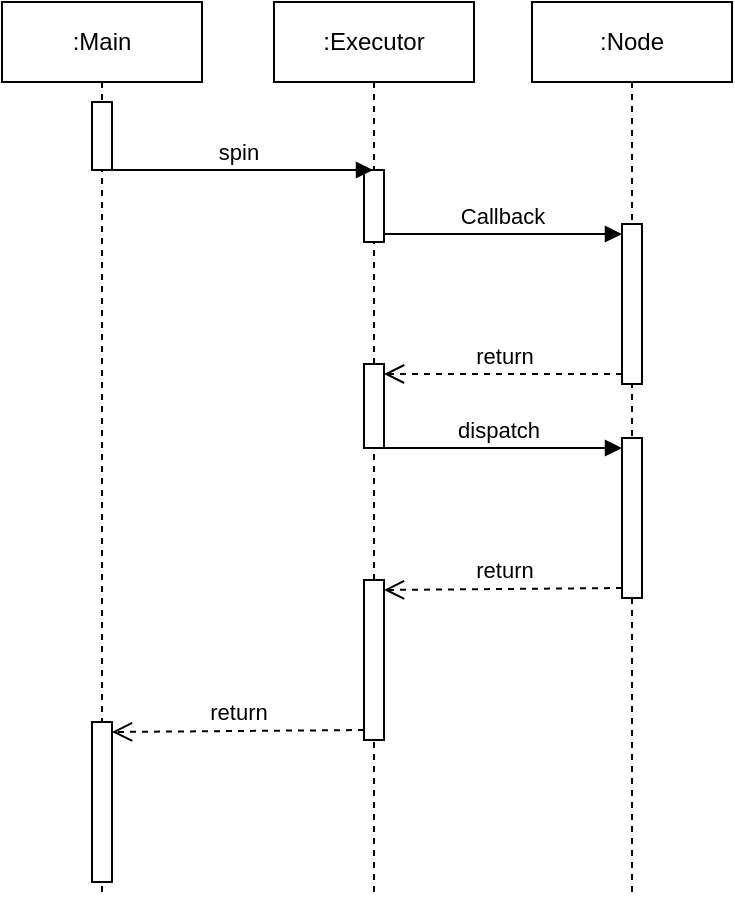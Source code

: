 <mxfile version="22.1.2" type="device">
  <diagram name="Page-1" id="2YBvvXClWsGukQMizWep">
    <mxGraphModel dx="989" dy="581" grid="0" gridSize="10" guides="1" tooltips="1" connect="1" arrows="1" fold="1" page="1" pageScale="1" pageWidth="850" pageHeight="1100" math="0" shadow="0">
      <root>
        <mxCell id="0" />
        <mxCell id="1" parent="0" />
        <mxCell id="3ht_mySO1QTC6cHVY3LA-8" value=":Main" style="shape=umlLifeline;perimeter=lifelinePerimeter;whiteSpace=wrap;html=1;container=1;dropTarget=0;collapsible=0;recursiveResize=0;outlineConnect=0;portConstraint=eastwest;newEdgeStyle={&quot;curved&quot;:0,&quot;rounded&quot;:0};" vertex="1" parent="1">
          <mxGeometry x="149" y="102" width="100" height="448" as="geometry" />
        </mxCell>
        <mxCell id="3ht_mySO1QTC6cHVY3LA-7" value="" style="html=1;points=[[0,0,0,0,5],[0,1,0,0,-5],[1,0,0,0,5],[1,1,0,0,-5]];perimeter=orthogonalPerimeter;outlineConnect=0;targetShapes=umlLifeline;portConstraint=eastwest;newEdgeStyle={&quot;curved&quot;:0,&quot;rounded&quot;:0};" vertex="1" parent="3ht_mySO1QTC6cHVY3LA-8">
          <mxGeometry x="45" y="50" width="10" height="34" as="geometry" />
        </mxCell>
        <mxCell id="3ht_mySO1QTC6cHVY3LA-24" value="" style="html=1;points=[[0,0,0,0,5],[0,1,0,0,-5],[1,0,0,0,5],[1,1,0,0,-5]];perimeter=orthogonalPerimeter;outlineConnect=0;targetShapes=umlLifeline;portConstraint=eastwest;newEdgeStyle={&quot;curved&quot;:0,&quot;rounded&quot;:0};" vertex="1" parent="3ht_mySO1QTC6cHVY3LA-8">
          <mxGeometry x="45" y="360" width="10" height="80" as="geometry" />
        </mxCell>
        <mxCell id="3ht_mySO1QTC6cHVY3LA-9" value=":Executor" style="shape=umlLifeline;perimeter=lifelinePerimeter;whiteSpace=wrap;html=1;container=1;dropTarget=0;collapsible=0;recursiveResize=0;outlineConnect=0;portConstraint=eastwest;newEdgeStyle={&quot;curved&quot;:0,&quot;rounded&quot;:0};" vertex="1" parent="1">
          <mxGeometry x="285" y="102" width="100" height="447" as="geometry" />
        </mxCell>
        <mxCell id="3ht_mySO1QTC6cHVY3LA-12" value="" style="html=1;points=[[0,0,0,0,5],[0,1,0,0,-5],[1,0,0,0,5],[1,1,0,0,-5]];perimeter=orthogonalPerimeter;outlineConnect=0;targetShapes=umlLifeline;portConstraint=eastwest;newEdgeStyle={&quot;curved&quot;:0,&quot;rounded&quot;:0};" vertex="1" parent="3ht_mySO1QTC6cHVY3LA-9">
          <mxGeometry x="45" y="84" width="10" height="36" as="geometry" />
        </mxCell>
        <mxCell id="3ht_mySO1QTC6cHVY3LA-18" value="" style="html=1;points=[[0,0,0,0,5],[0,1,0,0,-5],[1,0,0,0,5],[1,1,0,0,-5]];perimeter=orthogonalPerimeter;outlineConnect=0;targetShapes=umlLifeline;portConstraint=eastwest;newEdgeStyle={&quot;curved&quot;:0,&quot;rounded&quot;:0};" vertex="1" parent="3ht_mySO1QTC6cHVY3LA-9">
          <mxGeometry x="45" y="181" width="10" height="42" as="geometry" />
        </mxCell>
        <mxCell id="3ht_mySO1QTC6cHVY3LA-22" value="" style="html=1;points=[[0,0,0,0,5],[0,1,0,0,-5],[1,0,0,0,5],[1,1,0,0,-5]];perimeter=orthogonalPerimeter;outlineConnect=0;targetShapes=umlLifeline;portConstraint=eastwest;newEdgeStyle={&quot;curved&quot;:0,&quot;rounded&quot;:0};" vertex="1" parent="3ht_mySO1QTC6cHVY3LA-9">
          <mxGeometry x="45" y="289" width="10" height="80" as="geometry" />
        </mxCell>
        <mxCell id="3ht_mySO1QTC6cHVY3LA-10" value="spin" style="html=1;verticalAlign=bottom;endArrow=block;curved=0;rounded=0;" edge="1" parent="1" target="3ht_mySO1QTC6cHVY3LA-9">
          <mxGeometry width="80" relative="1" as="geometry">
            <mxPoint x="198.5" y="186" as="sourcePoint" />
            <mxPoint x="344" y="373" as="targetPoint" />
            <Array as="points">
              <mxPoint x="281" y="186" />
            </Array>
          </mxGeometry>
        </mxCell>
        <mxCell id="3ht_mySO1QTC6cHVY3LA-13" value=":Node" style="shape=umlLifeline;perimeter=lifelinePerimeter;whiteSpace=wrap;html=1;container=1;dropTarget=0;collapsible=0;recursiveResize=0;outlineConnect=0;portConstraint=eastwest;newEdgeStyle={&quot;curved&quot;:0,&quot;rounded&quot;:0};" vertex="1" parent="1">
          <mxGeometry x="414" y="102" width="100" height="448" as="geometry" />
        </mxCell>
        <mxCell id="3ht_mySO1QTC6cHVY3LA-15" value="" style="html=1;points=[[0,0,0,0,5],[0,1,0,0,-5],[1,0,0,0,5],[1,1,0,0,-5]];perimeter=orthogonalPerimeter;outlineConnect=0;targetShapes=umlLifeline;portConstraint=eastwest;newEdgeStyle={&quot;curved&quot;:0,&quot;rounded&quot;:0};" vertex="1" parent="3ht_mySO1QTC6cHVY3LA-13">
          <mxGeometry x="45" y="111" width="10" height="80" as="geometry" />
        </mxCell>
        <mxCell id="3ht_mySO1QTC6cHVY3LA-19" value="" style="html=1;points=[[0,0,0,0,5],[0,1,0,0,-5],[1,0,0,0,5],[1,1,0,0,-5]];perimeter=orthogonalPerimeter;outlineConnect=0;targetShapes=umlLifeline;portConstraint=eastwest;newEdgeStyle={&quot;curved&quot;:0,&quot;rounded&quot;:0};" vertex="1" parent="3ht_mySO1QTC6cHVY3LA-13">
          <mxGeometry x="45" y="218" width="10" height="80" as="geometry" />
        </mxCell>
        <mxCell id="3ht_mySO1QTC6cHVY3LA-16" value="Callback" style="html=1;verticalAlign=bottom;endArrow=block;curved=0;rounded=0;entryX=0;entryY=0;entryDx=0;entryDy=5;exitX=1;exitY=0.889;exitDx=0;exitDy=0;exitPerimeter=0;" edge="1" target="3ht_mySO1QTC6cHVY3LA-15" parent="1" source="3ht_mySO1QTC6cHVY3LA-12">
          <mxGeometry relative="1" as="geometry">
            <mxPoint x="340" y="223" as="sourcePoint" />
          </mxGeometry>
        </mxCell>
        <mxCell id="3ht_mySO1QTC6cHVY3LA-17" value="return" style="html=1;verticalAlign=bottom;endArrow=open;dashed=1;endSize=8;curved=0;rounded=0;exitX=0;exitY=1;exitDx=0;exitDy=-5;entryX=1;entryY=0;entryDx=0;entryDy=5;entryPerimeter=0;" edge="1" source="3ht_mySO1QTC6cHVY3LA-15" parent="1" target="3ht_mySO1QTC6cHVY3LA-18">
          <mxGeometry relative="1" as="geometry">
            <mxPoint x="339" y="293" as="targetPoint" />
          </mxGeometry>
        </mxCell>
        <mxCell id="3ht_mySO1QTC6cHVY3LA-20" value="dispatch" style="html=1;verticalAlign=bottom;endArrow=block;curved=0;rounded=0;entryX=0;entryY=0;entryDx=0;entryDy=5;" edge="1" target="3ht_mySO1QTC6cHVY3LA-19" parent="1" source="3ht_mySO1QTC6cHVY3LA-9">
          <mxGeometry relative="1" as="geometry">
            <mxPoint x="387" y="325" as="sourcePoint" />
          </mxGeometry>
        </mxCell>
        <mxCell id="3ht_mySO1QTC6cHVY3LA-21" value="return" style="html=1;verticalAlign=bottom;endArrow=open;dashed=1;endSize=8;curved=0;rounded=0;exitX=0;exitY=1;exitDx=0;exitDy=-5;entryX=1;entryY=0;entryDx=0;entryDy=5;entryPerimeter=0;" edge="1" source="3ht_mySO1QTC6cHVY3LA-19" parent="1" target="3ht_mySO1QTC6cHVY3LA-22">
          <mxGeometry relative="1" as="geometry">
            <mxPoint x="389" y="395" as="targetPoint" />
          </mxGeometry>
        </mxCell>
        <mxCell id="3ht_mySO1QTC6cHVY3LA-23" value="return" style="html=1;verticalAlign=bottom;endArrow=open;dashed=1;endSize=8;curved=0;rounded=0;exitX=0;exitY=1;exitDx=0;exitDy=-5;exitPerimeter=0;entryX=1;entryY=0;entryDx=0;entryDy=5;entryPerimeter=0;" edge="1" parent="1" source="3ht_mySO1QTC6cHVY3LA-22" target="3ht_mySO1QTC6cHVY3LA-24">
          <mxGeometry relative="1" as="geometry">
            <mxPoint x="706" y="486" as="sourcePoint" />
            <mxPoint x="204" y="469" as="targetPoint" />
          </mxGeometry>
        </mxCell>
      </root>
    </mxGraphModel>
  </diagram>
</mxfile>
